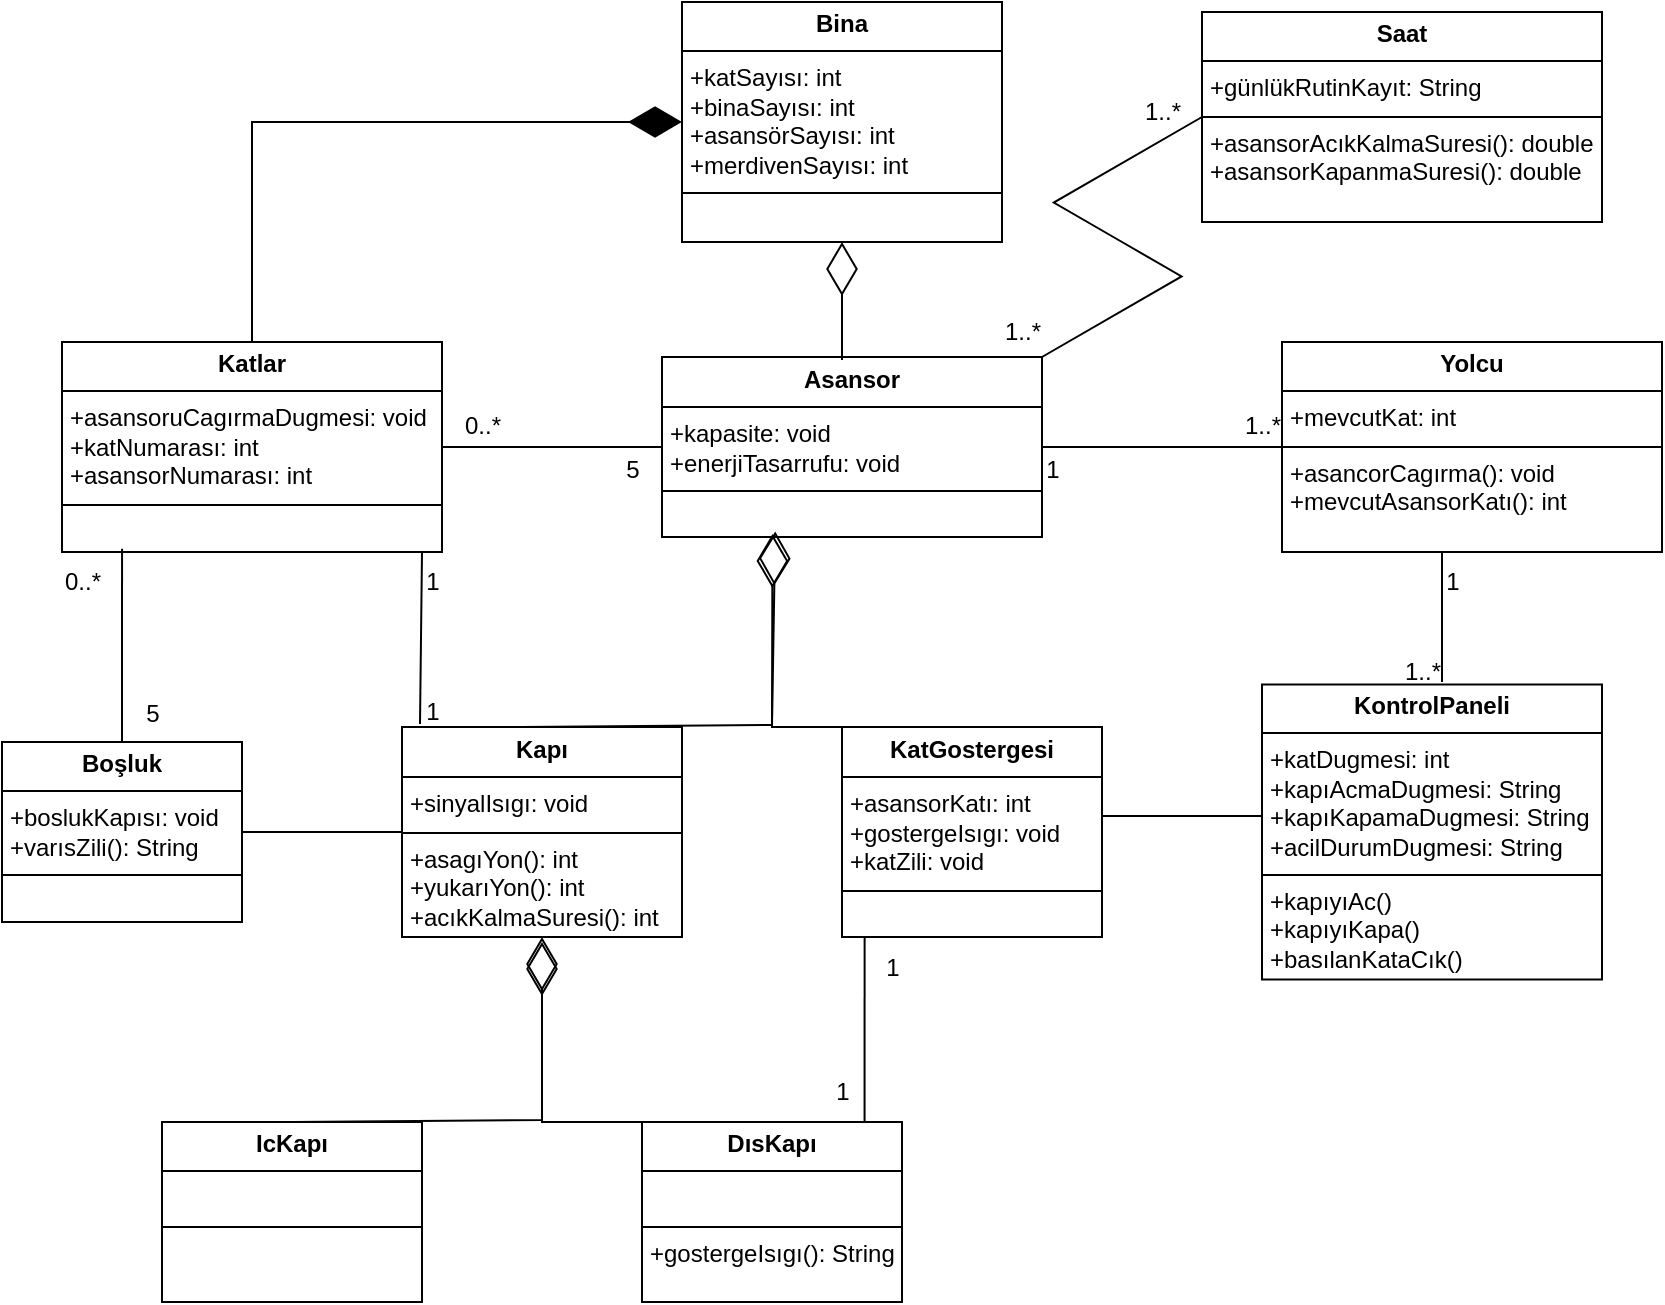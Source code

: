 <mxfile version="26.1.1">
  <diagram name="Page-1" id="c4acf3e9-155e-7222-9cf6-157b1a14988f">
    <mxGraphModel dx="1034" dy="492" grid="1" gridSize="10" guides="1" tooltips="1" connect="1" arrows="1" fold="1" page="1" pageScale="1" pageWidth="850" pageHeight="1100" background="none" math="0" shadow="0">
      <root>
        <mxCell id="0" />
        <mxCell id="1" parent="0" />
        <mxCell id="SMbFmHV_RP1LeIc14XTX-3" value="&lt;p style=&quot;margin:0px;margin-top:4px;text-align:center;&quot;&gt;&lt;b&gt;Bina&lt;/b&gt;&lt;/p&gt;&lt;hr size=&quot;1&quot; style=&quot;border-style:solid;&quot;&gt;&lt;p style=&quot;margin:0px;margin-left:4px;&quot;&gt;+katSayısı: int&lt;/p&gt;&lt;p style=&quot;margin:0px;margin-left:4px;&quot;&gt;+binaSayısı: int&lt;/p&gt;&lt;p style=&quot;margin:0px;margin-left:4px;&quot;&gt;+asansörSayısı: int&lt;/p&gt;&lt;p style=&quot;margin:0px;margin-left:4px;&quot;&gt;+merdivenSayısı: int&lt;/p&gt;&lt;hr size=&quot;1&quot; style=&quot;border-style:solid;&quot;&gt;&lt;p style=&quot;margin:0px;margin-left:4px;&quot;&gt;&lt;br&gt;&lt;/p&gt;" style="verticalAlign=top;align=left;overflow=fill;html=1;whiteSpace=wrap;" vertex="1" parent="1">
          <mxGeometry x="360" y="20" width="160" height="120" as="geometry" />
        </mxCell>
        <mxCell id="SMbFmHV_RP1LeIc14XTX-4" value="&lt;p style=&quot;margin:0px;margin-top:4px;text-align:center;&quot;&gt;&lt;b&gt;Katlar&lt;/b&gt;&lt;/p&gt;&lt;hr size=&quot;1&quot; style=&quot;border-style:solid;&quot;&gt;&lt;p style=&quot;margin:0px;margin-left:4px;&quot;&gt;+asansoruCagırmaDugmesi: void&lt;/p&gt;&lt;p style=&quot;margin:0px;margin-left:4px;&quot;&gt;+katNumarası: int&lt;/p&gt;&lt;p style=&quot;margin:0px;margin-left:4px;&quot;&gt;+asansorNumarası: int&lt;/p&gt;&lt;hr size=&quot;1&quot; style=&quot;border-style:solid;&quot;&gt;&lt;p style=&quot;margin:0px;margin-left:4px;&quot;&gt;&lt;br&gt;&lt;/p&gt;" style="verticalAlign=top;align=left;overflow=fill;html=1;whiteSpace=wrap;" vertex="1" parent="1">
          <mxGeometry x="50" y="190" width="190" height="105" as="geometry" />
        </mxCell>
        <mxCell id="SMbFmHV_RP1LeIc14XTX-6" value="&lt;p style=&quot;margin:0px;margin-top:4px;text-align:center;&quot;&gt;&lt;b&gt;Saat&lt;/b&gt;&lt;/p&gt;&lt;hr size=&quot;1&quot; style=&quot;border-style:solid;&quot;&gt;&lt;p style=&quot;margin:0px;margin-left:4px;&quot;&gt;+günlükRutinKayıt: String&lt;/p&gt;&lt;hr size=&quot;1&quot; style=&quot;border-style:solid;&quot;&gt;&lt;p style=&quot;margin:0px;margin-left:4px;&quot;&gt;+asansorAcıkKalmaSuresi(): double&lt;/p&gt;&lt;p style=&quot;margin:0px;margin-left:4px;&quot;&gt;+asansorKapanmaSuresi(): double&lt;/p&gt;" style="verticalAlign=top;align=left;overflow=fill;html=1;whiteSpace=wrap;" vertex="1" parent="1">
          <mxGeometry x="620" y="25" width="200" height="105" as="geometry" />
        </mxCell>
        <mxCell id="SMbFmHV_RP1LeIc14XTX-16" value="&lt;p style=&quot;margin:0px;margin-top:4px;text-align:center;&quot;&gt;&lt;b&gt;Asansor&lt;/b&gt;&lt;/p&gt;&lt;hr size=&quot;1&quot; style=&quot;border-style:solid;&quot;&gt;&lt;p style=&quot;margin:0px;margin-left:4px;&quot;&gt;+kapasite: void&lt;br&gt;&lt;/p&gt;&lt;p style=&quot;margin:0px;margin-left:4px;&quot;&gt;+enerjiTasarrufu: void&lt;/p&gt;&lt;hr size=&quot;1&quot; style=&quot;border-style:solid;&quot;&gt;&lt;p style=&quot;margin:0px;margin-left:4px;&quot;&gt;&lt;br&gt;&lt;/p&gt;" style="verticalAlign=top;align=left;overflow=fill;html=1;whiteSpace=wrap;" vertex="1" parent="1">
          <mxGeometry x="350" y="197.5" width="190" height="90" as="geometry" />
        </mxCell>
        <mxCell id="SMbFmHV_RP1LeIc14XTX-17" value="&lt;p style=&quot;margin:0px;margin-top:4px;text-align:center;&quot;&gt;&lt;b&gt;Yolcu&lt;/b&gt;&lt;/p&gt;&lt;hr size=&quot;1&quot; style=&quot;border-style:solid;&quot;&gt;&lt;p style=&quot;margin:0px;margin-left:4px;&quot;&gt;+mevcutKat: int&lt;br&gt;&lt;/p&gt;&lt;hr size=&quot;1&quot; style=&quot;border-style:solid;&quot;&gt;&lt;p style=&quot;margin:0px;margin-left:4px;&quot;&gt;+asancorCagırma(): void&lt;/p&gt;&lt;p style=&quot;margin:0px;margin-left:4px;&quot;&gt;+mevcutAsansorKatı(): int&lt;/p&gt;" style="verticalAlign=top;align=left;overflow=fill;html=1;whiteSpace=wrap;" vertex="1" parent="1">
          <mxGeometry x="660" y="190" width="190" height="105" as="geometry" />
        </mxCell>
        <mxCell id="SMbFmHV_RP1LeIc14XTX-18" value="&lt;p style=&quot;margin:0px;margin-top:4px;text-align:center;&quot;&gt;&lt;b&gt;Boşluk&lt;/b&gt;&lt;/p&gt;&lt;hr size=&quot;1&quot; style=&quot;border-style:solid;&quot;&gt;&lt;p style=&quot;margin:0px;margin-left:4px;&quot;&gt;+boslukKapısı: void&lt;br&gt;&lt;/p&gt;&lt;p style=&quot;margin:0px;margin-left:4px;&quot;&gt;+varısZili(): String&lt;/p&gt;&lt;hr size=&quot;1&quot; style=&quot;border-style:solid;&quot;&gt;&lt;p style=&quot;margin:0px;margin-left:4px;&quot;&gt;&lt;br&gt;&lt;/p&gt;" style="verticalAlign=top;align=left;overflow=fill;html=1;whiteSpace=wrap;" vertex="1" parent="1">
          <mxGeometry x="20" y="390" width="120" height="90" as="geometry" />
        </mxCell>
        <mxCell id="SMbFmHV_RP1LeIc14XTX-19" value="&lt;p style=&quot;margin:0px;margin-top:4px;text-align:center;&quot;&gt;&lt;b&gt;Kapı&lt;/b&gt;&lt;/p&gt;&lt;hr size=&quot;1&quot; style=&quot;border-style:solid;&quot;&gt;&lt;p style=&quot;margin:0px;margin-left:4px;&quot;&gt;+sinyalIsıgı: void&lt;br&gt;&lt;/p&gt;&lt;hr size=&quot;1&quot; style=&quot;border-style:solid;&quot;&gt;&lt;p style=&quot;margin:0px;margin-left:4px;&quot;&gt;+asagıYon(): int&lt;/p&gt;&lt;p style=&quot;margin:0px;margin-left:4px;&quot;&gt;+yukarıYon(): int&lt;/p&gt;&lt;p style=&quot;margin:0px;margin-left:4px;&quot;&gt;+acıkKalmaSuresi(): int&lt;/p&gt;" style="verticalAlign=top;align=left;overflow=fill;html=1;whiteSpace=wrap;" vertex="1" parent="1">
          <mxGeometry x="220" y="382.5" width="140" height="105" as="geometry" />
        </mxCell>
        <mxCell id="SMbFmHV_RP1LeIc14XTX-20" value="&lt;p style=&quot;margin:0px;margin-top:4px;text-align:center;&quot;&gt;&lt;b&gt;KatGostergesi&lt;/b&gt;&lt;/p&gt;&lt;hr size=&quot;1&quot; style=&quot;border-style:solid;&quot;&gt;&lt;p style=&quot;margin:0px;margin-left:4px;&quot;&gt;+asansorKatı: int&lt;br&gt;&lt;/p&gt;&lt;p style=&quot;margin:0px;margin-left:4px;&quot;&gt;+gostergeIsıgı: void&lt;/p&gt;&lt;p style=&quot;margin:0px;margin-left:4px;&quot;&gt;+katZili: void&lt;/p&gt;&lt;hr size=&quot;1&quot; style=&quot;border-style:solid;&quot;&gt;&lt;p style=&quot;margin:0px;margin-left:4px;&quot;&gt;&lt;br&gt;&lt;/p&gt;" style="verticalAlign=top;align=left;overflow=fill;html=1;whiteSpace=wrap;" vertex="1" parent="1">
          <mxGeometry x="440" y="382.5" width="130" height="105" as="geometry" />
        </mxCell>
        <mxCell id="SMbFmHV_RP1LeIc14XTX-21" value="&lt;p style=&quot;margin:0px;margin-top:4px;text-align:center;&quot;&gt;&lt;b&gt;KontrolPaneli&lt;/b&gt;&lt;/p&gt;&lt;hr size=&quot;1&quot; style=&quot;border-style:solid;&quot;&gt;&lt;p style=&quot;margin:0px;margin-left:4px;&quot;&gt;+katDugmesi: int&lt;br&gt;&lt;/p&gt;&lt;p style=&quot;margin:0px;margin-left:4px;&quot;&gt;+kapıAcmaDugmesi: String&lt;/p&gt;&lt;p style=&quot;margin:0px;margin-left:4px;&quot;&gt;+kapıKapamaDugmesi: String&lt;/p&gt;&lt;p style=&quot;margin:0px;margin-left:4px;&quot;&gt;+acilDurumDugmesi: String&lt;/p&gt;&lt;hr size=&quot;1&quot; style=&quot;border-style:solid;&quot;&gt;&lt;p style=&quot;margin:0px;margin-left:4px;&quot;&gt;+kapıyıAc()&lt;/p&gt;&lt;p style=&quot;margin:0px;margin-left:4px;&quot;&gt;+kapıyıKapa()&lt;/p&gt;&lt;p style=&quot;margin:0px;margin-left:4px;&quot;&gt;+basılanKataCık()&lt;/p&gt;" style="verticalAlign=top;align=left;overflow=fill;html=1;whiteSpace=wrap;" vertex="1" parent="1">
          <mxGeometry x="650" y="361.25" width="170" height="147.5" as="geometry" />
        </mxCell>
        <mxCell id="SMbFmHV_RP1LeIc14XTX-22" value="&lt;p style=&quot;margin:0px;margin-top:4px;text-align:center;&quot;&gt;&lt;b&gt;IcKapı&lt;/b&gt;&lt;/p&gt;&lt;hr size=&quot;1&quot; style=&quot;border-style:solid;&quot;&gt;&lt;p style=&quot;margin:0px;margin-left:4px;&quot;&gt;&lt;br&gt;&lt;/p&gt;&lt;hr size=&quot;1&quot; style=&quot;border-style:solid;&quot;&gt;&lt;p style=&quot;margin:0px;margin-left:4px;&quot;&gt;&lt;br&gt;&lt;/p&gt;" style="verticalAlign=top;align=left;overflow=fill;html=1;whiteSpace=wrap;" vertex="1" parent="1">
          <mxGeometry x="100" y="580" width="130" height="90" as="geometry" />
        </mxCell>
        <mxCell id="SMbFmHV_RP1LeIc14XTX-23" value="&lt;p style=&quot;margin:0px;margin-top:4px;text-align:center;&quot;&gt;&lt;b&gt;DısKapı&lt;/b&gt;&lt;/p&gt;&lt;hr size=&quot;1&quot; style=&quot;border-style:solid;&quot;&gt;&lt;p style=&quot;margin:0px;margin-left:4px;&quot;&gt;&lt;br&gt;&lt;/p&gt;&lt;hr size=&quot;1&quot; style=&quot;border-style:solid;&quot;&gt;&lt;p style=&quot;margin:0px;margin-left:4px;&quot;&gt;+gostergeIsıgı(): String&lt;/p&gt;" style="verticalAlign=top;align=left;overflow=fill;html=1;whiteSpace=wrap;" vertex="1" parent="1">
          <mxGeometry x="340" y="580" width="130" height="90" as="geometry" />
        </mxCell>
        <mxCell id="SMbFmHV_RP1LeIc14XTX-25" value="" style="endArrow=diamondThin;endFill=0;endSize=24;html=1;rounded=0;exitX=0.5;exitY=0;exitDx=0;exitDy=0;entryX=0.5;entryY=1;entryDx=0;entryDy=0;" edge="1" parent="1" source="SMbFmHV_RP1LeIc14XTX-22" target="SMbFmHV_RP1LeIc14XTX-19">
          <mxGeometry width="160" relative="1" as="geometry">
            <mxPoint x="150" y="540" as="sourcePoint" />
            <mxPoint x="310" y="540" as="targetPoint" />
            <Array as="points">
              <mxPoint x="290" y="579" />
            </Array>
          </mxGeometry>
        </mxCell>
        <mxCell id="SMbFmHV_RP1LeIc14XTX-26" value="" style="endArrow=diamondThin;endFill=0;endSize=24;html=1;rounded=0;exitX=0.5;exitY=0;exitDx=0;exitDy=0;" edge="1" parent="1" source="SMbFmHV_RP1LeIc14XTX-23">
          <mxGeometry width="160" relative="1" as="geometry">
            <mxPoint x="350" y="570" as="sourcePoint" />
            <mxPoint x="290" y="490" as="targetPoint" />
            <Array as="points">
              <mxPoint x="290" y="580" />
            </Array>
          </mxGeometry>
        </mxCell>
        <mxCell id="SMbFmHV_RP1LeIc14XTX-27" value="" style="endArrow=diamondThin;endFill=1;endSize=24;html=1;rounded=0;entryX=0;entryY=0.5;entryDx=0;entryDy=0;exitX=0.5;exitY=0;exitDx=0;exitDy=0;" edge="1" parent="1" source="SMbFmHV_RP1LeIc14XTX-4" target="SMbFmHV_RP1LeIc14XTX-3">
          <mxGeometry width="160" relative="1" as="geometry">
            <mxPoint x="350" y="170" as="sourcePoint" />
            <mxPoint x="510" y="170" as="targetPoint" />
            <Array as="points">
              <mxPoint x="145" y="80" />
            </Array>
          </mxGeometry>
        </mxCell>
        <mxCell id="SMbFmHV_RP1LeIc14XTX-28" value="" style="endArrow=diamondThin;endFill=0;endSize=24;html=1;rounded=0;entryX=0.5;entryY=1;entryDx=0;entryDy=0;" edge="1" parent="1" target="SMbFmHV_RP1LeIc14XTX-3">
          <mxGeometry width="160" relative="1" as="geometry">
            <mxPoint x="440" y="199" as="sourcePoint" />
            <mxPoint x="510" y="170" as="targetPoint" />
          </mxGeometry>
        </mxCell>
        <mxCell id="SMbFmHV_RP1LeIc14XTX-29" value="" style="line;strokeWidth=1;fillColor=none;align=left;verticalAlign=middle;spacingTop=-1;spacingLeft=3;spacingRight=3;rotatable=0;labelPosition=right;points=[];portConstraint=eastwest;strokeColor=inherit;" vertex="1" parent="1">
          <mxGeometry x="540" y="238.5" width="120" height="8" as="geometry" />
        </mxCell>
        <mxCell id="SMbFmHV_RP1LeIc14XTX-35" value="" style="edgeStyle=isometricEdgeStyle;endArrow=none;html=1;rounded=0;entryX=0;entryY=0.5;entryDx=0;entryDy=0;exitX=1;exitY=0;exitDx=0;exitDy=0;" edge="1" parent="1" source="SMbFmHV_RP1LeIc14XTX-16" target="SMbFmHV_RP1LeIc14XTX-6">
          <mxGeometry width="50" height="100" relative="1" as="geometry">
            <mxPoint x="545.8" y="180" as="sourcePoint" />
            <mxPoint x="595.8" y="80" as="targetPoint" />
            <Array as="points">
              <mxPoint x="580" y="140" />
            </Array>
          </mxGeometry>
        </mxCell>
        <mxCell id="SMbFmHV_RP1LeIc14XTX-36" value="" style="line;strokeWidth=1;fillColor=none;align=left;verticalAlign=middle;spacingTop=-1;spacingLeft=3;spacingRight=3;rotatable=0;labelPosition=right;points=[];portConstraint=eastwest;strokeColor=inherit;" vertex="1" parent="1">
          <mxGeometry x="240" y="238.5" width="110" height="8" as="geometry" />
        </mxCell>
        <mxCell id="SMbFmHV_RP1LeIc14XTX-39" value="" style="endArrow=none;html=1;rounded=0;entryX=0.5;entryY=0;entryDx=0;entryDy=0;exitX=0.158;exitY=0.984;exitDx=0;exitDy=0;exitPerimeter=0;" edge="1" parent="1" source="SMbFmHV_RP1LeIc14XTX-4" target="SMbFmHV_RP1LeIc14XTX-18">
          <mxGeometry width="50" height="50" relative="1" as="geometry">
            <mxPoint x="80" y="300" as="sourcePoint" />
            <mxPoint x="180" y="311.25" as="targetPoint" />
          </mxGeometry>
        </mxCell>
        <mxCell id="SMbFmHV_RP1LeIc14XTX-40" value="" style="line;strokeWidth=1;fillColor=none;align=left;verticalAlign=middle;spacingTop=-1;spacingLeft=3;spacingRight=3;rotatable=0;labelPosition=right;points=[];portConstraint=eastwest;strokeColor=inherit;" vertex="1" parent="1">
          <mxGeometry x="140" y="431" width="80" height="8" as="geometry" />
        </mxCell>
        <mxCell id="SMbFmHV_RP1LeIc14XTX-41" value="" style="line;strokeWidth=1;fillColor=none;align=left;verticalAlign=middle;spacingTop=-1;spacingLeft=3;spacingRight=3;rotatable=0;labelPosition=right;points=[];portConstraint=eastwest;strokeColor=inherit;" vertex="1" parent="1">
          <mxGeometry x="570" y="423" width="80" height="8" as="geometry" />
        </mxCell>
        <mxCell id="SMbFmHV_RP1LeIc14XTX-42" value="" style="endArrow=none;html=1;rounded=0;exitX=0.158;exitY=0.984;exitDx=0;exitDy=0;exitPerimeter=0;" edge="1" parent="1">
          <mxGeometry width="50" height="50" relative="1" as="geometry">
            <mxPoint x="740" y="295" as="sourcePoint" />
            <mxPoint x="740" y="360" as="targetPoint" />
          </mxGeometry>
        </mxCell>
        <mxCell id="SMbFmHV_RP1LeIc14XTX-43" value="" style="endArrow=none;html=1;rounded=0;entryX=0.087;entryY=0.998;entryDx=0;entryDy=0;entryPerimeter=0;exitX=0.856;exitY=0;exitDx=0;exitDy=0;exitPerimeter=0;" edge="1" parent="1" source="SMbFmHV_RP1LeIc14XTX-23" target="SMbFmHV_RP1LeIc14XTX-20">
          <mxGeometry width="50" height="50" relative="1" as="geometry">
            <mxPoint x="400" y="580" as="sourcePoint" />
            <mxPoint x="460" y="540" as="targetPoint" />
          </mxGeometry>
        </mxCell>
        <mxCell id="SMbFmHV_RP1LeIc14XTX-45" value="" style="endArrow=none;html=1;rounded=0;exitX=0.158;exitY=0.984;exitDx=0;exitDy=0;exitPerimeter=0;" edge="1" parent="1">
          <mxGeometry width="50" height="50" relative="1" as="geometry">
            <mxPoint x="230" y="295" as="sourcePoint" />
            <mxPoint x="229" y="381" as="targetPoint" />
          </mxGeometry>
        </mxCell>
        <mxCell id="SMbFmHV_RP1LeIc14XTX-46" value="" style="endArrow=diamondThin;endFill=0;endSize=24;html=1;rounded=0;exitX=0.5;exitY=0;exitDx=0;exitDy=0;entryX=0.396;entryY=0.983;entryDx=0;entryDy=0;entryPerimeter=0;" edge="1" parent="1">
          <mxGeometry width="160" relative="1" as="geometry">
            <mxPoint x="520" y="382.5" as="sourcePoint" />
            <mxPoint x="405.24" y="285.97" as="targetPoint" />
            <Array as="points">
              <mxPoint x="405" y="382.5" />
            </Array>
          </mxGeometry>
        </mxCell>
        <mxCell id="SMbFmHV_RP1LeIc14XTX-47" value="" style="endArrow=diamondThin;endFill=0;endSize=24;html=1;rounded=0;exitX=0.5;exitY=0;exitDx=0;exitDy=0;entryX=0.298;entryY=0.969;entryDx=0;entryDy=0;entryPerimeter=0;" edge="1" parent="1" target="SMbFmHV_RP1LeIc14XTX-16">
          <mxGeometry width="160" relative="1" as="geometry">
            <mxPoint x="280" y="382.5" as="sourcePoint" />
            <mxPoint x="405" y="290.5" as="targetPoint" />
            <Array as="points">
              <mxPoint x="405" y="381.5" />
            </Array>
          </mxGeometry>
        </mxCell>
        <mxCell id="SMbFmHV_RP1LeIc14XTX-48" value="1..*" style="text;html=1;align=center;verticalAlign=middle;resizable=0;points=[];autosize=1;strokeColor=none;fillColor=none;" vertex="1" parent="1">
          <mxGeometry x="580" y="60" width="40" height="30" as="geometry" />
        </mxCell>
        <mxCell id="SMbFmHV_RP1LeIc14XTX-50" value="1..*" style="text;html=1;align=center;verticalAlign=middle;resizable=0;points=[];autosize=1;strokeColor=none;fillColor=none;" vertex="1" parent="1">
          <mxGeometry x="510" y="170" width="40" height="30" as="geometry" />
        </mxCell>
        <mxCell id="SMbFmHV_RP1LeIc14XTX-51" value="1..*" style="text;html=1;align=center;verticalAlign=middle;resizable=0;points=[];autosize=1;strokeColor=none;fillColor=none;" vertex="1" parent="1">
          <mxGeometry x="630" y="216.5" width="40" height="30" as="geometry" />
        </mxCell>
        <mxCell id="SMbFmHV_RP1LeIc14XTX-52" value="1..*" style="text;html=1;align=center;verticalAlign=middle;resizable=0;points=[];autosize=1;strokeColor=none;fillColor=none;" vertex="1" parent="1">
          <mxGeometry x="710" y="340" width="40" height="30" as="geometry" />
        </mxCell>
        <mxCell id="SMbFmHV_RP1LeIc14XTX-53" value="0..*" style="text;html=1;align=center;verticalAlign=middle;resizable=0;points=[];autosize=1;strokeColor=none;fillColor=none;" vertex="1" parent="1">
          <mxGeometry x="40" y="295" width="40" height="30" as="geometry" />
        </mxCell>
        <mxCell id="SMbFmHV_RP1LeIc14XTX-54" value="0..*" style="text;html=1;align=center;verticalAlign=middle;resizable=0;points=[];autosize=1;strokeColor=none;fillColor=none;" vertex="1" parent="1">
          <mxGeometry x="240" y="216.5" width="40" height="30" as="geometry" />
        </mxCell>
        <mxCell id="SMbFmHV_RP1LeIc14XTX-55" value="1" style="text;html=1;align=center;verticalAlign=middle;resizable=0;points=[];autosize=1;strokeColor=none;fillColor=none;" vertex="1" parent="1">
          <mxGeometry x="220" y="295" width="30" height="30" as="geometry" />
        </mxCell>
        <mxCell id="SMbFmHV_RP1LeIc14XTX-56" value="1" style="text;html=1;align=center;verticalAlign=middle;resizable=0;points=[];autosize=1;strokeColor=none;fillColor=none;" vertex="1" parent="1">
          <mxGeometry x="220" y="360" width="30" height="30" as="geometry" />
        </mxCell>
        <mxCell id="SMbFmHV_RP1LeIc14XTX-57" value="1" style="text;html=1;align=center;verticalAlign=middle;resizable=0;points=[];autosize=1;strokeColor=none;fillColor=none;" vertex="1" parent="1">
          <mxGeometry x="730" y="295" width="30" height="30" as="geometry" />
        </mxCell>
        <mxCell id="SMbFmHV_RP1LeIc14XTX-58" value="1" style="text;html=1;align=center;verticalAlign=middle;resizable=0;points=[];autosize=1;strokeColor=none;fillColor=none;" vertex="1" parent="1">
          <mxGeometry x="530" y="238.5" width="30" height="30" as="geometry" />
        </mxCell>
        <mxCell id="SMbFmHV_RP1LeIc14XTX-59" value="5" style="text;html=1;align=center;verticalAlign=middle;resizable=0;points=[];autosize=1;strokeColor=none;fillColor=none;" vertex="1" parent="1">
          <mxGeometry x="80" y="361.25" width="30" height="30" as="geometry" />
        </mxCell>
        <mxCell id="SMbFmHV_RP1LeIc14XTX-60" value="5" style="text;html=1;align=center;verticalAlign=middle;resizable=0;points=[];autosize=1;strokeColor=none;fillColor=none;" vertex="1" parent="1">
          <mxGeometry x="320" y="238.5" width="30" height="30" as="geometry" />
        </mxCell>
        <mxCell id="SMbFmHV_RP1LeIc14XTX-61" value="1" style="text;html=1;align=center;verticalAlign=middle;resizable=0;points=[];autosize=1;strokeColor=none;fillColor=none;" vertex="1" parent="1">
          <mxGeometry x="425" y="550" width="30" height="30" as="geometry" />
        </mxCell>
        <mxCell id="SMbFmHV_RP1LeIc14XTX-62" value="1" style="text;html=1;align=center;verticalAlign=middle;resizable=0;points=[];autosize=1;strokeColor=none;fillColor=none;" vertex="1" parent="1">
          <mxGeometry x="450" y="487.5" width="30" height="30" as="geometry" />
        </mxCell>
      </root>
    </mxGraphModel>
  </diagram>
</mxfile>
